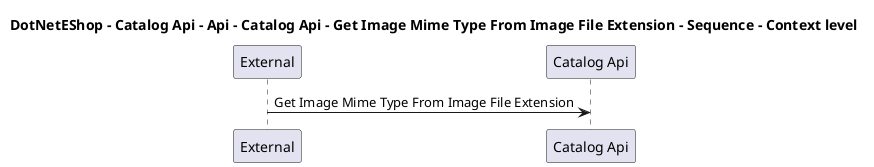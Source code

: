 @startuml

title DotNetEShop - Catalog Api - Api - Catalog Api - Get Image Mime Type From Image File Extension - Sequence - Context level

participant "External" as C4InterFlow.SoftwareSystems.ExternalSystem
participant "Catalog Api" as DotNetEShop.SoftwareSystems.CatalogApi

C4InterFlow.SoftwareSystems.ExternalSystem -> DotNetEShop.SoftwareSystems.CatalogApi : Get Image Mime Type From Image File Extension


@enduml
